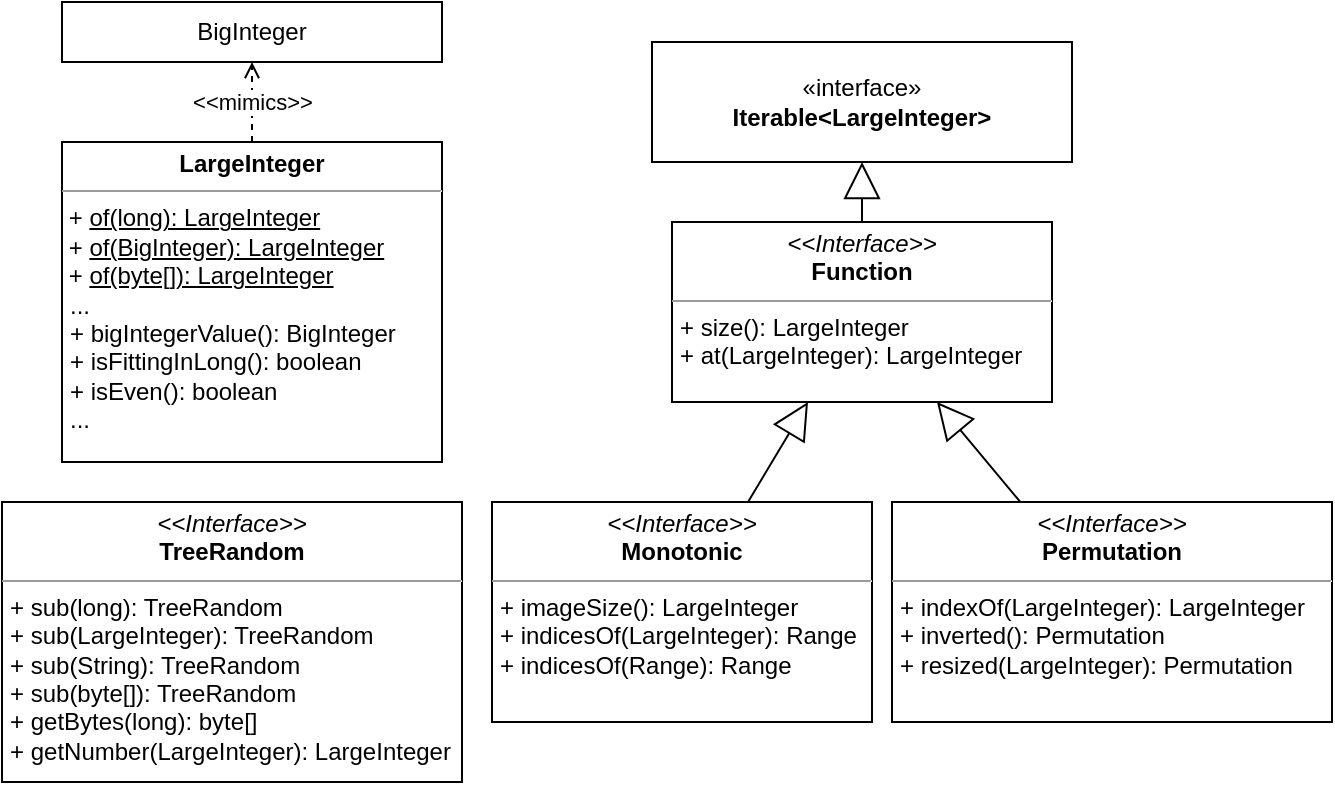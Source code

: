 <mxfile version="21.2.8" type="device">
  <diagram id="C5RBs43oDa-KdzZeNtuy" name="Page-1">
    <mxGraphModel dx="1434" dy="852" grid="1" gridSize="10" guides="1" tooltips="1" connect="1" arrows="1" fold="1" page="1" pageScale="1" pageWidth="827" pageHeight="1169" math="0" shadow="0">
      <root>
        <mxCell id="WIyWlLk6GJQsqaUBKTNV-0" />
        <mxCell id="WIyWlLk6GJQsqaUBKTNV-1" parent="WIyWlLk6GJQsqaUBKTNV-0" />
        <mxCell id="537B1lMs-kNGrDW2uQ4Z-0" value="&lt;p style=&quot;margin:0px;margin-top:4px;text-align:center;&quot;&gt;&lt;i&gt;&amp;lt;&amp;lt;Interface&amp;gt;&amp;gt;&lt;/i&gt;&lt;br&gt;&lt;b&gt;Function&lt;/b&gt;&lt;/p&gt;&lt;hr size=&quot;1&quot;&gt;&lt;p style=&quot;margin:0px;margin-left:4px;&quot;&gt;&lt;span style=&quot;background-color: initial;&quot;&gt;+ size(): LargeInteger&lt;/span&gt;&lt;br&gt;&lt;/p&gt;&lt;p style=&quot;margin:0px;margin-left:4px;&quot;&gt;+ at(LargeInteger): LargeInteger&lt;/p&gt;" style="verticalAlign=top;align=left;overflow=fill;fontSize=12;fontFamily=Helvetica;html=1;whiteSpace=wrap;" vertex="1" parent="WIyWlLk6GJQsqaUBKTNV-1">
          <mxGeometry x="345" y="140" width="190" height="90" as="geometry" />
        </mxCell>
        <mxCell id="537B1lMs-kNGrDW2uQ4Z-1" value="&lt;p style=&quot;margin:0px;margin-top:4px;text-align:center;&quot;&gt;&lt;i&gt;&amp;lt;&amp;lt;Interface&amp;gt;&amp;gt;&lt;/i&gt;&lt;br&gt;&lt;b&gt;TreeRandom&lt;/b&gt;&lt;/p&gt;&lt;hr size=&quot;1&quot;&gt;&lt;p style=&quot;margin:0px;margin-left:4px;&quot;&gt;&lt;/p&gt;&lt;p style=&quot;margin:0px;margin-left:4px;&quot;&gt;+ sub(long): TreeRandom&lt;br&gt;+ sub(LargeInteger): TreeRandom&lt;br&gt;&lt;/p&gt;&lt;p style=&quot;margin:0px;margin-left:4px;&quot;&gt;+ sub(String): TreeRandom&lt;br&gt;&lt;/p&gt;&lt;p style=&quot;margin:0px;margin-left:4px;&quot;&gt;+ sub(byte[]): TreeRandom&lt;br&gt;&lt;/p&gt;&lt;p style=&quot;margin:0px;margin-left:4px;&quot;&gt;+ getBytes(long): byte[]&lt;br&gt;&lt;/p&gt;&lt;p style=&quot;margin:0px;margin-left:4px;&quot;&gt;+ getNumber(LargeInteger): LargeInteger&lt;br&gt;&lt;/p&gt;" style="verticalAlign=top;align=left;overflow=fill;fontSize=12;fontFamily=Helvetica;html=1;whiteSpace=wrap;" vertex="1" parent="WIyWlLk6GJQsqaUBKTNV-1">
          <mxGeometry x="10" y="280" width="230" height="140" as="geometry" />
        </mxCell>
        <mxCell id="537B1lMs-kNGrDW2uQ4Z-2" value="&lt;p style=&quot;margin:0px;margin-top:4px;text-align:center;&quot;&gt;&lt;i&gt;&amp;lt;&amp;lt;Interface&amp;gt;&amp;gt;&lt;/i&gt;&lt;br&gt;&lt;b&gt;Monotonic&lt;/b&gt;&lt;/p&gt;&lt;hr size=&quot;1&quot;&gt;&lt;p style=&quot;margin:0px;margin-left:4px;&quot;&gt;&lt;/p&gt;&lt;p style=&quot;margin:0px;margin-left:4px;&quot;&gt;+ imageSize(): LargeInteger&lt;br&gt;+ indicesOf(LargeInteger): Range&lt;/p&gt;&lt;p style=&quot;margin:0px;margin-left:4px;&quot;&gt;+&amp;nbsp;indicesOf(Range): Range&lt;/p&gt;" style="verticalAlign=top;align=left;overflow=fill;fontSize=12;fontFamily=Helvetica;html=1;whiteSpace=wrap;" vertex="1" parent="WIyWlLk6GJQsqaUBKTNV-1">
          <mxGeometry x="255" y="280" width="190" height="110" as="geometry" />
        </mxCell>
        <mxCell id="537B1lMs-kNGrDW2uQ4Z-4" value="&lt;p style=&quot;margin:0px;margin-top:4px;text-align:center;&quot;&gt;&lt;i&gt;&amp;lt;&amp;lt;Interface&amp;gt;&amp;gt;&lt;/i&gt;&lt;br&gt;&lt;b&gt;Permutation&lt;/b&gt;&lt;/p&gt;&lt;hr size=&quot;1&quot;&gt;&lt;p style=&quot;margin:0px;margin-left:4px;&quot;&gt;&lt;/p&gt;&lt;p style=&quot;margin:0px;margin-left:4px;&quot;&gt;+ indexOf(LargeInteger):&amp;nbsp;LargeInteger&lt;br&gt;+ inverted(): Permutation&lt;/p&gt;&lt;p style=&quot;margin:0px;margin-left:4px;&quot;&gt;+ resized(LargeInteger): Permutation&lt;br&gt;&lt;/p&gt;" style="verticalAlign=top;align=left;overflow=fill;fontSize=12;fontFamily=Helvetica;html=1;whiteSpace=wrap;" vertex="1" parent="WIyWlLk6GJQsqaUBKTNV-1">
          <mxGeometry x="455" y="280" width="220" height="110" as="geometry" />
        </mxCell>
        <mxCell id="537B1lMs-kNGrDW2uQ4Z-5" value="BigInteger" style="html=1;whiteSpace=wrap;" vertex="1" parent="WIyWlLk6GJQsqaUBKTNV-1">
          <mxGeometry x="40" y="30" width="190" height="30" as="geometry" />
        </mxCell>
        <mxCell id="537B1lMs-kNGrDW2uQ4Z-7" value="&amp;lt;&amp;lt;mimics&amp;gt;&amp;gt;" style="rounded=0;orthogonalLoop=1;jettySize=auto;html=1;entryX=0.5;entryY=1;entryDx=0;entryDy=0;dashed=1;endArrow=open;endFill=0;" edge="1" parent="WIyWlLk6GJQsqaUBKTNV-1" source="537B1lMs-kNGrDW2uQ4Z-6" target="537B1lMs-kNGrDW2uQ4Z-5">
          <mxGeometry relative="1" as="geometry" />
        </mxCell>
        <mxCell id="537B1lMs-kNGrDW2uQ4Z-6" value="&lt;p style=&quot;margin:0px;margin-top:4px;text-align:center;&quot;&gt;&lt;b&gt;LargeInteger&lt;/b&gt;&lt;/p&gt;&lt;hr size=&quot;1&quot;&gt;&lt;p style=&quot;margin:0px;margin-left:4px;&quot;&gt;&lt;/p&gt;&amp;nbsp;+ &lt;u&gt;of(long): LargeInteger&lt;/u&gt;&lt;br style=&quot;border-color: var(--border-color);&quot;&gt;&lt;span style=&quot;border-color: var(--border-color);&quot;&gt;&amp;nbsp;&lt;/span&gt;&lt;span style=&quot;border-color: var(--border-color);&quot;&gt;+ &lt;/span&gt;&lt;u style=&quot;border-color: var(--border-color);&quot;&gt;of(BigInteger): LargeInteger&lt;/u&gt;&lt;br style=&quot;border-color: var(--border-color);&quot;&gt;&lt;span style=&quot;border-color: var(--border-color);&quot;&gt;&amp;nbsp;&lt;/span&gt;&lt;span style=&quot;border-color: var(--border-color);&quot;&gt;+ &lt;/span&gt;&lt;u style=&quot;border-color: var(--border-color);&quot;&gt;of(byte[]): LargeInteger&lt;/u&gt;&lt;br&gt;&lt;p style=&quot;margin:0px;margin-left:4px;&quot;&gt;...&lt;/p&gt;&lt;p style=&quot;margin:0px;margin-left:4px;&quot;&gt;+ bigIntegerValue(): BigInteger&lt;/p&gt;&lt;p style=&quot;margin:0px;margin-left:4px;&quot;&gt;+&amp;nbsp;isFittingInLong(): boolean&lt;/p&gt;&lt;p style=&quot;margin:0px;margin-left:4px;&quot;&gt;+&amp;nbsp;isEven(): boolean&lt;/p&gt;&lt;p style=&quot;margin:0px;margin-left:4px;&quot;&gt;...&lt;/p&gt;" style="verticalAlign=top;align=left;overflow=fill;fontSize=12;fontFamily=Helvetica;html=1;whiteSpace=wrap;" vertex="1" parent="WIyWlLk6GJQsqaUBKTNV-1">
          <mxGeometry x="40" y="100" width="190" height="160" as="geometry" />
        </mxCell>
        <mxCell id="537B1lMs-kNGrDW2uQ4Z-8" value="«interface»&lt;br&gt;&lt;b&gt;Iterable&amp;lt;LargeInteger&amp;gt;&lt;/b&gt;" style="html=1;whiteSpace=wrap;" vertex="1" parent="WIyWlLk6GJQsqaUBKTNV-1">
          <mxGeometry x="335" y="50" width="210" height="60" as="geometry" />
        </mxCell>
        <mxCell id="537B1lMs-kNGrDW2uQ4Z-9" value="" style="endArrow=block;endSize=16;endFill=0;html=1;rounded=0;" edge="1" parent="WIyWlLk6GJQsqaUBKTNV-1" source="537B1lMs-kNGrDW2uQ4Z-0" target="537B1lMs-kNGrDW2uQ4Z-8">
          <mxGeometry width="160" relative="1" as="geometry">
            <mxPoint x="185" y="190" as="sourcePoint" />
            <mxPoint x="535" y="130" as="targetPoint" />
          </mxGeometry>
        </mxCell>
        <mxCell id="537B1lMs-kNGrDW2uQ4Z-10" value="" style="endArrow=block;endSize=16;endFill=0;html=1;rounded=0;" edge="1" parent="WIyWlLk6GJQsqaUBKTNV-1" source="537B1lMs-kNGrDW2uQ4Z-2" target="537B1lMs-kNGrDW2uQ4Z-0">
          <mxGeometry width="160" relative="1" as="geometry">
            <mxPoint x="385" y="260" as="sourcePoint" />
            <mxPoint x="295" y="220" as="targetPoint" />
          </mxGeometry>
        </mxCell>
        <mxCell id="537B1lMs-kNGrDW2uQ4Z-11" value="" style="endArrow=block;endSize=16;endFill=0;html=1;rounded=0;" edge="1" parent="WIyWlLk6GJQsqaUBKTNV-1" source="537B1lMs-kNGrDW2uQ4Z-4" target="537B1lMs-kNGrDW2uQ4Z-0">
          <mxGeometry width="160" relative="1" as="geometry">
            <mxPoint x="388" y="290" as="sourcePoint" />
            <mxPoint x="428" y="220" as="targetPoint" />
          </mxGeometry>
        </mxCell>
      </root>
    </mxGraphModel>
  </diagram>
</mxfile>
